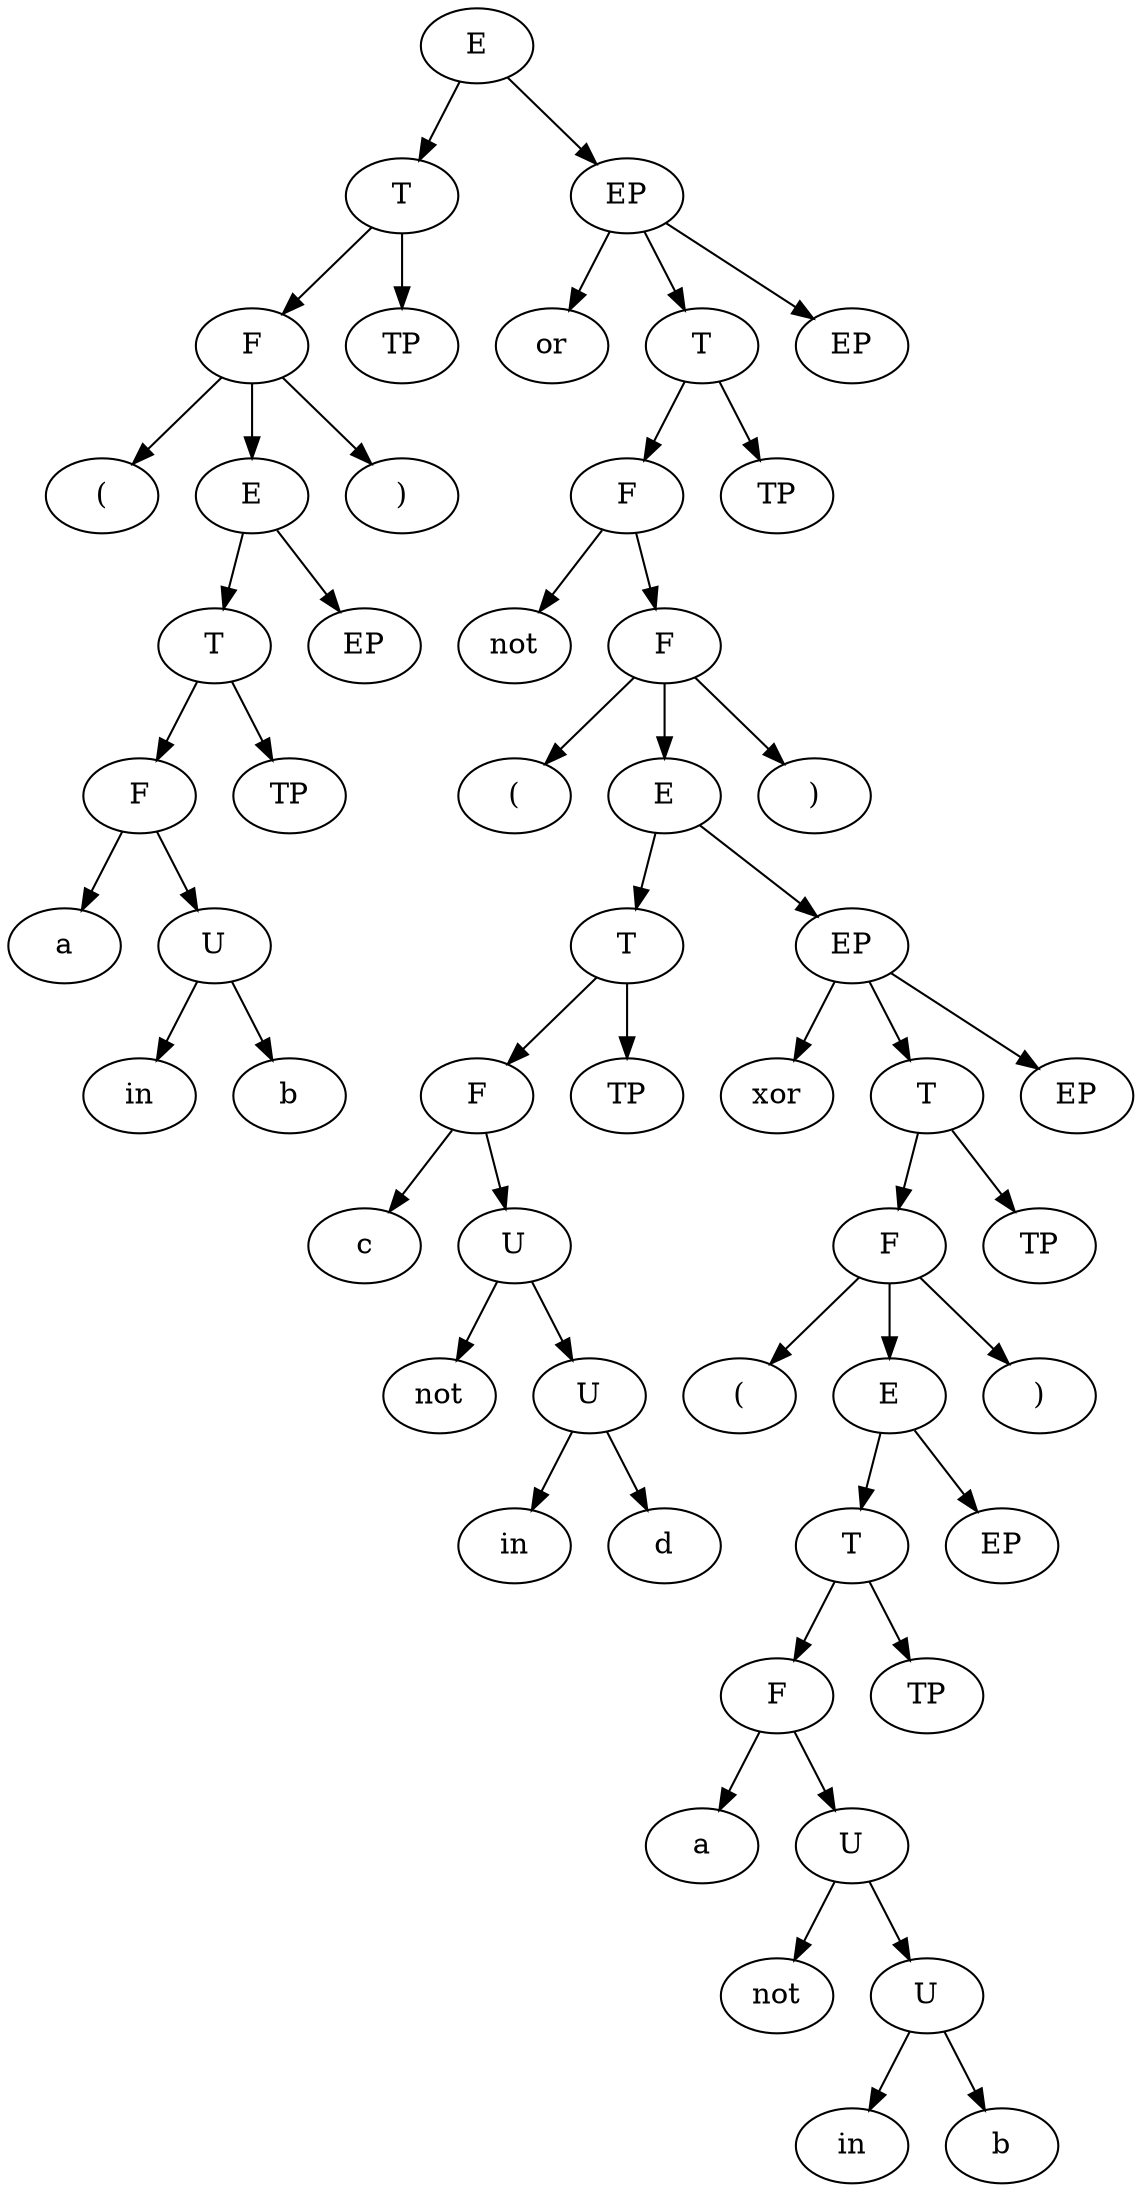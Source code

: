 digraph tree {
	Node0 [label="E"];
	Node1 [label="T"];
	Node2 [label="F"];
	Node3 [label="("];
	Node2 -> Node3;
	Node4 [label="E"];
	Node5 [label="T"];
	Node6 [label="F"];
	Node7 [label="a"];
	Node6 -> Node7;
	Node8 [label="U"];
	Node9 [label="in"];
	Node8 -> Node9;
	Node10 [label="b"];
	Node8 -> Node10;
	Node6 -> Node8;
	Node5 -> Node6;
	Node11 [label="TP"];
	Node5 -> Node11;
	Node4 -> Node5;
	Node13 [label="EP"];
	Node4 -> Node13;
	Node2 -> Node4;
	Node15 [label=")"];
	Node2 -> Node15;
	Node1 -> Node2;
	Node16 [label="TP"];
	Node1 -> Node16;
	Node0 -> Node1;
	Node18 [label="EP"];
	Node19 [label="or"];
	Node18 -> Node19;
	Node20 [label="T"];
	Node21 [label="F"];
	Node22 [label="not"];
	Node21 -> Node22;
	Node23 [label="F"];
	Node24 [label="("];
	Node23 -> Node24;
	Node25 [label="E"];
	Node26 [label="T"];
	Node27 [label="F"];
	Node28 [label="c"];
	Node27 -> Node28;
	Node29 [label="U"];
	Node30 [label="not"];
	Node29 -> Node30;
	Node31 [label="U"];
	Node32 [label="in"];
	Node31 -> Node32;
	Node33 [label="d"];
	Node31 -> Node33;
	Node29 -> Node31;
	Node27 -> Node29;
	Node26 -> Node27;
	Node34 [label="TP"];
	Node26 -> Node34;
	Node25 -> Node26;
	Node36 [label="EP"];
	Node37 [label="xor"];
	Node36 -> Node37;
	Node38 [label="T"];
	Node39 [label="F"];
	Node40 [label="("];
	Node39 -> Node40;
	Node41 [label="E"];
	Node42 [label="T"];
	Node43 [label="F"];
	Node44 [label="a"];
	Node43 -> Node44;
	Node45 [label="U"];
	Node46 [label="not"];
	Node45 -> Node46;
	Node47 [label="U"];
	Node48 [label="in"];
	Node47 -> Node48;
	Node49 [label="b"];
	Node47 -> Node49;
	Node45 -> Node47;
	Node43 -> Node45;
	Node42 -> Node43;
	Node50 [label="TP"];
	Node42 -> Node50;
	Node41 -> Node42;
	Node52 [label="EP"];
	Node41 -> Node52;
	Node39 -> Node41;
	Node54 [label=")"];
	Node39 -> Node54;
	Node38 -> Node39;
	Node55 [label="TP"];
	Node38 -> Node55;
	Node36 -> Node38;
	Node57 [label="EP"];
	Node36 -> Node57;
	Node25 -> Node36;
	Node23 -> Node25;
	Node59 [label=")"];
	Node23 -> Node59;
	Node21 -> Node23;
	Node20 -> Node21;
	Node60 [label="TP"];
	Node20 -> Node60;
	Node18 -> Node20;
	Node62 [label="EP"];
	Node18 -> Node62;
	Node0 -> Node18;
}
